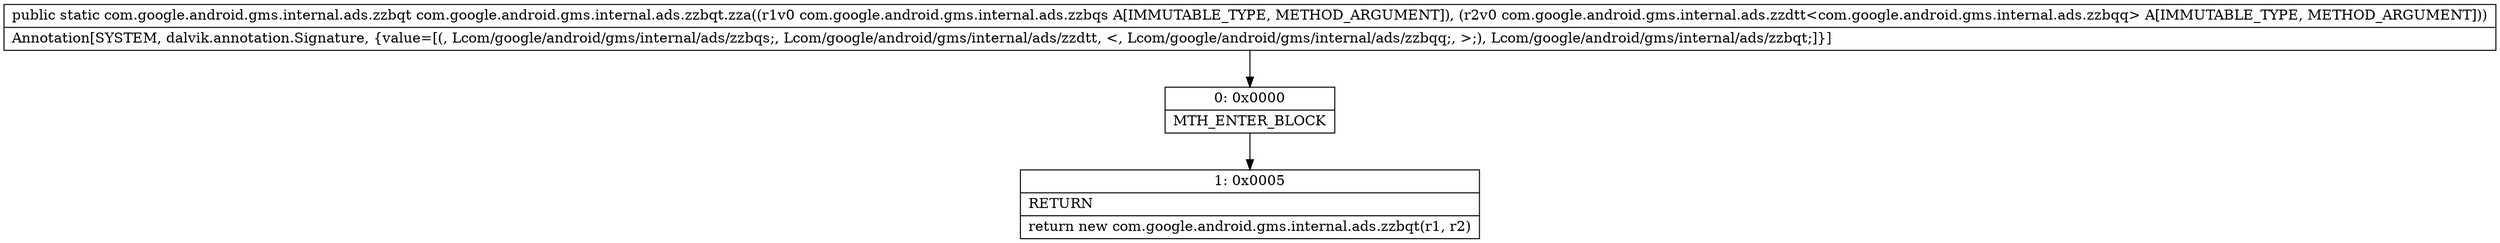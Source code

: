 digraph "CFG forcom.google.android.gms.internal.ads.zzbqt.zza(Lcom\/google\/android\/gms\/internal\/ads\/zzbqs;Lcom\/google\/android\/gms\/internal\/ads\/zzdtt;)Lcom\/google\/android\/gms\/internal\/ads\/zzbqt;" {
Node_0 [shape=record,label="{0\:\ 0x0000|MTH_ENTER_BLOCK\l}"];
Node_1 [shape=record,label="{1\:\ 0x0005|RETURN\l|return new com.google.android.gms.internal.ads.zzbqt(r1, r2)\l}"];
MethodNode[shape=record,label="{public static com.google.android.gms.internal.ads.zzbqt com.google.android.gms.internal.ads.zzbqt.zza((r1v0 com.google.android.gms.internal.ads.zzbqs A[IMMUTABLE_TYPE, METHOD_ARGUMENT]), (r2v0 com.google.android.gms.internal.ads.zzdtt\<com.google.android.gms.internal.ads.zzbqq\> A[IMMUTABLE_TYPE, METHOD_ARGUMENT]))  | Annotation[SYSTEM, dalvik.annotation.Signature, \{value=[(, Lcom\/google\/android\/gms\/internal\/ads\/zzbqs;, Lcom\/google\/android\/gms\/internal\/ads\/zzdtt, \<, Lcom\/google\/android\/gms\/internal\/ads\/zzbqq;, \>;), Lcom\/google\/android\/gms\/internal\/ads\/zzbqt;]\}]\l}"];
MethodNode -> Node_0;
Node_0 -> Node_1;
}

